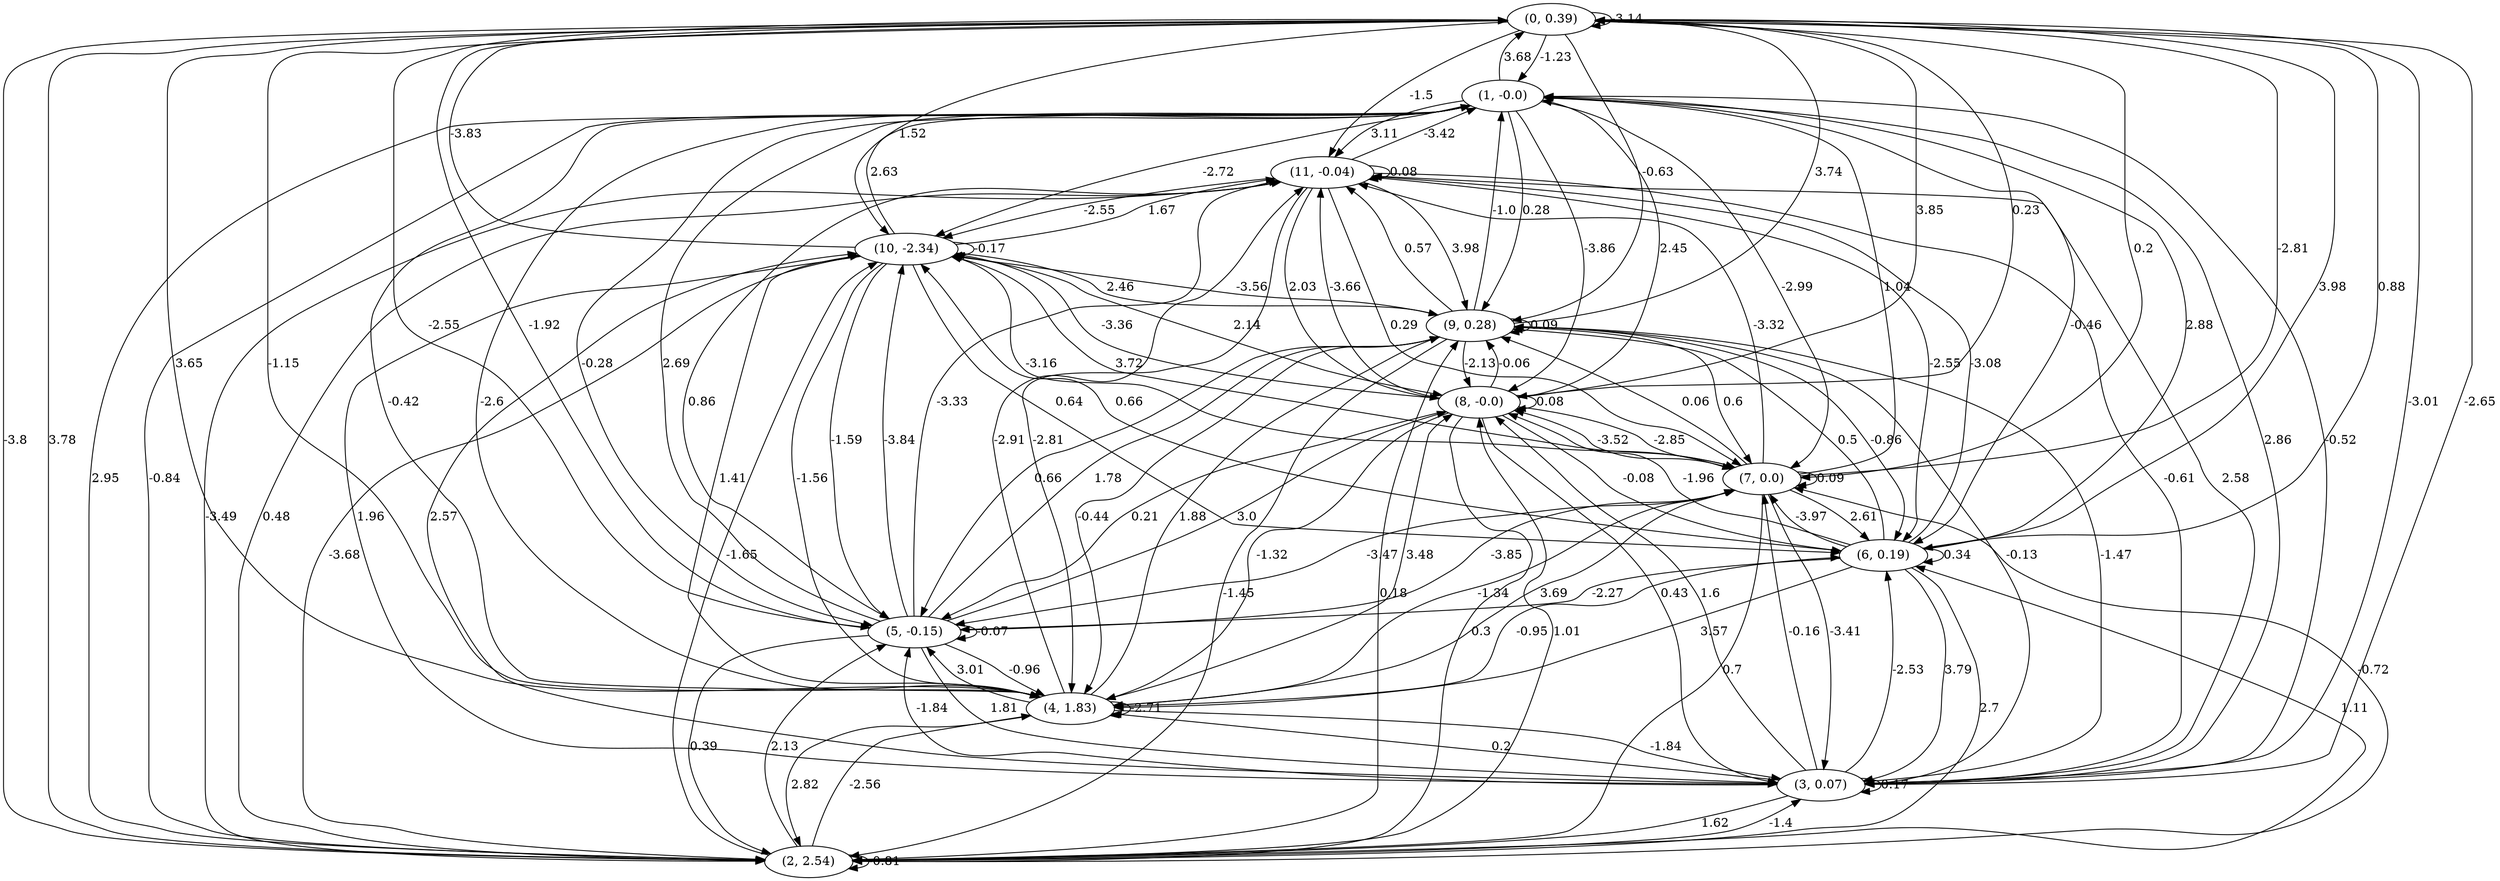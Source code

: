 digraph {
    0 [ label = "(0, 0.39)" ]
    1 [ label = "(1, -0.0)" ]
    2 [ label = "(2, 2.54)" ]
    3 [ label = "(3, 0.07)" ]
    4 [ label = "(4, 1.83)" ]
    5 [ label = "(5, -0.15)" ]
    6 [ label = "(6, 0.19)" ]
    7 [ label = "(7, 0.0)" ]
    8 [ label = "(8, -0.0)" ]
    9 [ label = "(9, 0.28)" ]
    10 [ label = "(10, -2.34)" ]
    11 [ label = "(11, -0.04)" ]
    0 -> 0 [ label = "-3.14" ]
    2 -> 2 [ label = "-0.81" ]
    3 -> 3 [ label = "0.17" ]
    4 -> 4 [ label = "-2.71" ]
    5 -> 5 [ label = "-0.07" ]
    6 -> 6 [ label = "0.34" ]
    7 -> 7 [ label = "0.09" ]
    8 -> 8 [ label = "0.08" ]
    9 -> 9 [ label = "0.09" ]
    10 -> 10 [ label = "-0.17" ]
    11 -> 11 [ label = "0.08" ]
    1 -> 0 [ label = "3.68" ]
    2 -> 0 [ label = "3.78" ]
    3 -> 0 [ label = "-2.65" ]
    4 -> 0 [ label = "-1.15" ]
    5 -> 0 [ label = "-1.92" ]
    6 -> 0 [ label = "0.88" ]
    7 -> 0 [ label = "-2.81" ]
    8 -> 0 [ label = "3.85" ]
    9 -> 0 [ label = "3.74" ]
    10 -> 0 [ label = "-3.83" ]
    0 -> 1 [ label = "-1.23" ]
    2 -> 1 [ label = "-0.84" ]
    3 -> 1 [ label = "-0.52" ]
    4 -> 1 [ label = "-0.42" ]
    5 -> 1 [ label = "2.69" ]
    6 -> 1 [ label = "2.88" ]
    7 -> 1 [ label = "1.04" ]
    8 -> 1 [ label = "2.45" ]
    9 -> 1 [ label = "-1.0" ]
    10 -> 1 [ label = "2.63" ]
    11 -> 1 [ label = "-3.42" ]
    0 -> 2 [ label = "-3.8" ]
    1 -> 2 [ label = "2.95" ]
    3 -> 2 [ label = "1.62" ]
    4 -> 2 [ label = "2.82" ]
    5 -> 2 [ label = "0.39" ]
    6 -> 2 [ label = "2.7" ]
    7 -> 2 [ label = "0.7" ]
    8 -> 2 [ label = "0.3" ]
    9 -> 2 [ label = "-1.45" ]
    10 -> 2 [ label = "-3.68" ]
    11 -> 2 [ label = "-3.49" ]
    0 -> 3 [ label = "-3.01" ]
    1 -> 3 [ label = "2.86" ]
    2 -> 3 [ label = "-1.4" ]
    4 -> 3 [ label = "-1.84" ]
    5 -> 3 [ label = "1.81" ]
    6 -> 3 [ label = "3.79" ]
    7 -> 3 [ label = "-3.41" ]
    8 -> 3 [ label = "0.43" ]
    9 -> 3 [ label = "-0.13" ]
    10 -> 3 [ label = "1.96" ]
    11 -> 3 [ label = "-0.61" ]
    0 -> 4 [ label = "3.65" ]
    1 -> 4 [ label = "-2.6" ]
    2 -> 4 [ label = "-2.56" ]
    3 -> 4 [ label = "0.2" ]
    5 -> 4 [ label = "-0.96" ]
    6 -> 4 [ label = "3.57" ]
    7 -> 4 [ label = "-1.34" ]
    8 -> 4 [ label = "-1.32" ]
    9 -> 4 [ label = "-0.44" ]
    10 -> 4 [ label = "-1.56" ]
    11 -> 4 [ label = "-2.81" ]
    0 -> 5 [ label = "-2.55" ]
    1 -> 5 [ label = "-0.28" ]
    2 -> 5 [ label = "2.13" ]
    3 -> 5 [ label = "-1.84" ]
    4 -> 5 [ label = "3.01" ]
    6 -> 5 [ label = "-2.27" ]
    7 -> 5 [ label = "-3.47" ]
    8 -> 5 [ label = "0.21" ]
    9 -> 5 [ label = "0.66" ]
    10 -> 5 [ label = "-1.59" ]
    11 -> 5 [ label = "0.86" ]
    0 -> 6 [ label = "3.98" ]
    1 -> 6 [ label = "-0.46" ]
    2 -> 6 [ label = "1.11" ]
    3 -> 6 [ label = "-2.53" ]
    4 -> 6 [ label = "-0.95" ]
    7 -> 6 [ label = "2.61" ]
    8 -> 6 [ label = "-0.08" ]
    9 -> 6 [ label = "-0.86" ]
    10 -> 6 [ label = "0.64" ]
    11 -> 6 [ label = "-2.55" ]
    0 -> 7 [ label = "0.2" ]
    1 -> 7 [ label = "-2.99" ]
    2 -> 7 [ label = "-0.72" ]
    3 -> 7 [ label = "-0.16" ]
    4 -> 7 [ label = "3.69" ]
    5 -> 7 [ label = "-3.85" ]
    6 -> 7 [ label = "-3.97" ]
    8 -> 7 [ label = "-2.85" ]
    9 -> 7 [ label = "0.6" ]
    10 -> 7 [ label = "-3.16" ]
    11 -> 7 [ label = "0.29" ]
    0 -> 8 [ label = "0.23" ]
    1 -> 8 [ label = "-3.86" ]
    2 -> 8 [ label = "1.01" ]
    3 -> 8 [ label = "1.6" ]
    4 -> 8 [ label = "3.48" ]
    5 -> 8 [ label = "3.0" ]
    6 -> 8 [ label = "-1.96" ]
    7 -> 8 [ label = "-3.52" ]
    9 -> 8 [ label = "-2.13" ]
    10 -> 8 [ label = "2.14" ]
    11 -> 8 [ label = "2.03" ]
    0 -> 9 [ label = "-0.63" ]
    1 -> 9 [ label = "0.28" ]
    2 -> 9 [ label = "0.18" ]
    3 -> 9 [ label = "-1.47" ]
    4 -> 9 [ label = "1.88" ]
    5 -> 9 [ label = "1.78" ]
    6 -> 9 [ label = "0.5" ]
    7 -> 9 [ label = "0.06" ]
    8 -> 9 [ label = "-0.06" ]
    10 -> 9 [ label = "2.46" ]
    11 -> 9 [ label = "3.98" ]
    0 -> 10 [ label = "1.52" ]
    1 -> 10 [ label = "-2.72" ]
    2 -> 10 [ label = "-1.65" ]
    3 -> 10 [ label = "2.57" ]
    4 -> 10 [ label = "1.41" ]
    5 -> 10 [ label = "-3.84" ]
    6 -> 10 [ label = "0.66" ]
    7 -> 10 [ label = "3.72" ]
    8 -> 10 [ label = "-3.36" ]
    9 -> 10 [ label = "-3.56" ]
    11 -> 10 [ label = "-2.55" ]
    0 -> 11 [ label = "-1.5" ]
    1 -> 11 [ label = "3.11" ]
    2 -> 11 [ label = "0.48" ]
    3 -> 11 [ label = "2.58" ]
    4 -> 11 [ label = "-2.91" ]
    5 -> 11 [ label = "-3.33" ]
    6 -> 11 [ label = "-3.08" ]
    7 -> 11 [ label = "-3.32" ]
    8 -> 11 [ label = "-3.66" ]
    9 -> 11 [ label = "0.57" ]
    10 -> 11 [ label = "1.67" ]
}

